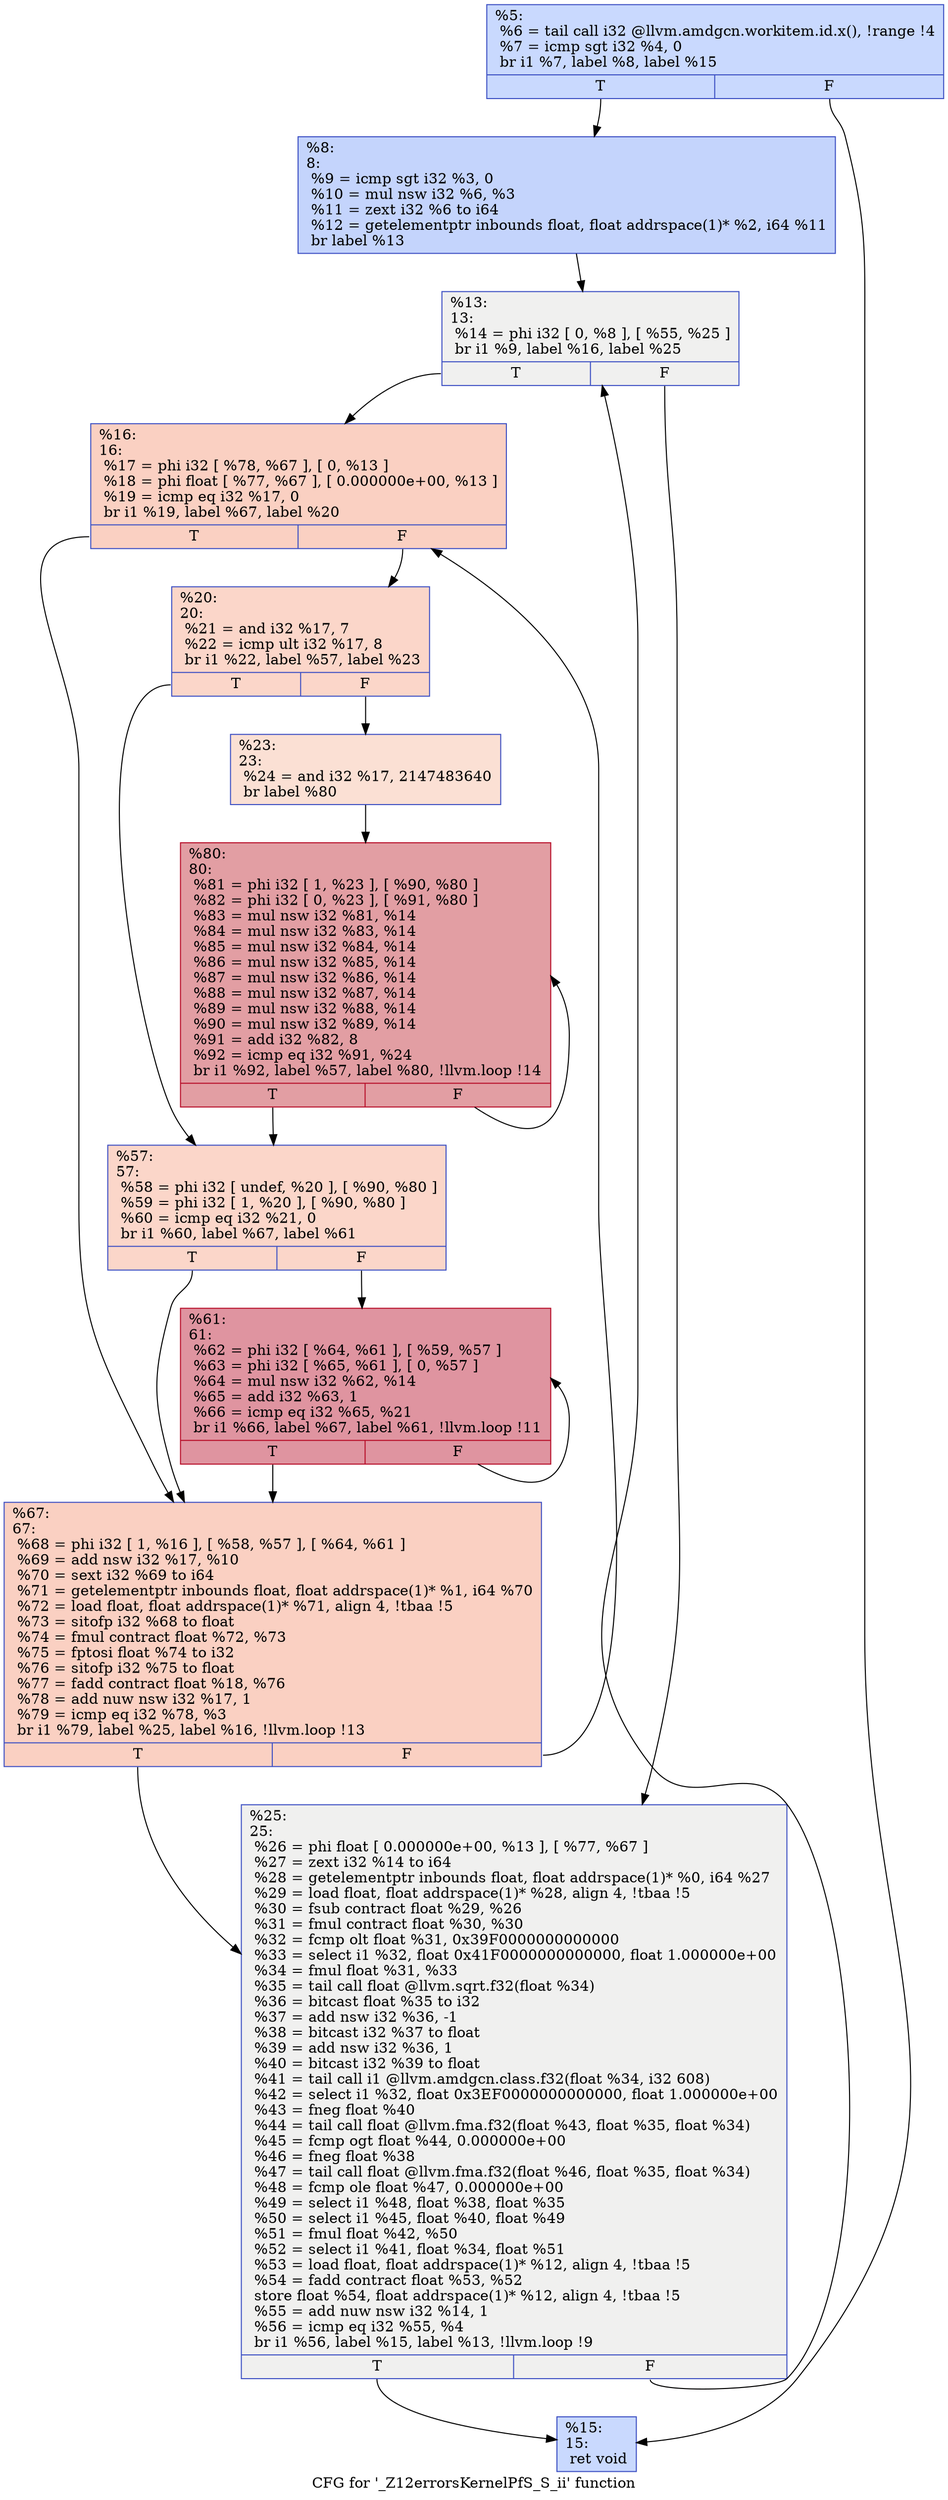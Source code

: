 digraph "CFG for '_Z12errorsKernelPfS_S_ii' function" {
	label="CFG for '_Z12errorsKernelPfS_S_ii' function";

	Node0x5fe4e80 [shape=record,color="#3d50c3ff", style=filled, fillcolor="#85a8fc70",label="{%5:\l  %6 = tail call i32 @llvm.amdgcn.workitem.id.x(), !range !4\l  %7 = icmp sgt i32 %4, 0\l  br i1 %7, label %8, label %15\l|{<s0>T|<s1>F}}"];
	Node0x5fe4e80:s0 -> Node0x5fe6280;
	Node0x5fe4e80:s1 -> Node0x5fe6310;
	Node0x5fe6280 [shape=record,color="#3d50c3ff", style=filled, fillcolor="#7a9df870",label="{%8:\l8:                                                \l  %9 = icmp sgt i32 %3, 0\l  %10 = mul nsw i32 %6, %3\l  %11 = zext i32 %6 to i64\l  %12 = getelementptr inbounds float, float addrspace(1)* %2, i64 %11\l  br label %13\l}"];
	Node0x5fe6280 -> Node0x5fe4100;
	Node0x5fe4100 [shape=record,color="#3d50c3ff", style=filled, fillcolor="#dedcdb70",label="{%13:\l13:                                               \l  %14 = phi i32 [ 0, %8 ], [ %55, %25 ]\l  br i1 %9, label %16, label %25\l|{<s0>T|<s1>F}}"];
	Node0x5fe4100:s0 -> Node0x5fe68f0;
	Node0x5fe4100:s1 -> Node0x5fe67b0;
	Node0x5fe6310 [shape=record,color="#3d50c3ff", style=filled, fillcolor="#85a8fc70",label="{%15:\l15:                                               \l  ret void\l}"];
	Node0x5fe68f0 [shape=record,color="#3d50c3ff", style=filled, fillcolor="#f3947570",label="{%16:\l16:                                               \l  %17 = phi i32 [ %78, %67 ], [ 0, %13 ]\l  %18 = phi float [ %77, %67 ], [ 0.000000e+00, %13 ]\l  %19 = icmp eq i32 %17, 0\l  br i1 %19, label %67, label %20\l|{<s0>T|<s1>F}}"];
	Node0x5fe68f0:s0 -> Node0x5fe6480;
	Node0x5fe68f0:s1 -> Node0x5fe7840;
	Node0x5fe7840 [shape=record,color="#3d50c3ff", style=filled, fillcolor="#f6a38570",label="{%20:\l20:                                               \l  %21 = and i32 %17, 7\l  %22 = icmp ult i32 %17, 8\l  br i1 %22, label %57, label %23\l|{<s0>T|<s1>F}}"];
	Node0x5fe7840:s0 -> Node0x5fe7b00;
	Node0x5fe7840:s1 -> Node0x5fe7b50;
	Node0x5fe7b50 [shape=record,color="#3d50c3ff", style=filled, fillcolor="#f7b99e70",label="{%23:\l23:                                               \l  %24 = and i32 %17, 2147483640\l  br label %80\l}"];
	Node0x5fe7b50 -> Node0x5fe7d50;
	Node0x5fe67b0 [shape=record,color="#3d50c3ff", style=filled, fillcolor="#dedcdb70",label="{%25:\l25:                                               \l  %26 = phi float [ 0.000000e+00, %13 ], [ %77, %67 ]\l  %27 = zext i32 %14 to i64\l  %28 = getelementptr inbounds float, float addrspace(1)* %0, i64 %27\l  %29 = load float, float addrspace(1)* %28, align 4, !tbaa !5\l  %30 = fsub contract float %29, %26\l  %31 = fmul contract float %30, %30\l  %32 = fcmp olt float %31, 0x39F0000000000000\l  %33 = select i1 %32, float 0x41F0000000000000, float 1.000000e+00\l  %34 = fmul float %31, %33\l  %35 = tail call float @llvm.sqrt.f32(float %34)\l  %36 = bitcast float %35 to i32\l  %37 = add nsw i32 %36, -1\l  %38 = bitcast i32 %37 to float\l  %39 = add nsw i32 %36, 1\l  %40 = bitcast i32 %39 to float\l  %41 = tail call i1 @llvm.amdgcn.class.f32(float %34, i32 608)\l  %42 = select i1 %32, float 0x3EF0000000000000, float 1.000000e+00\l  %43 = fneg float %40\l  %44 = tail call float @llvm.fma.f32(float %43, float %35, float %34)\l  %45 = fcmp ogt float %44, 0.000000e+00\l  %46 = fneg float %38\l  %47 = tail call float @llvm.fma.f32(float %46, float %35, float %34)\l  %48 = fcmp ole float %47, 0.000000e+00\l  %49 = select i1 %48, float %38, float %35\l  %50 = select i1 %45, float %40, float %49\l  %51 = fmul float %42, %50\l  %52 = select i1 %41, float %34, float %51\l  %53 = load float, float addrspace(1)* %12, align 4, !tbaa !5\l  %54 = fadd contract float %53, %52\l  store float %54, float addrspace(1)* %12, align 4, !tbaa !5\l  %55 = add nuw nsw i32 %14, 1\l  %56 = icmp eq i32 %55, %4\l  br i1 %56, label %15, label %13, !llvm.loop !9\l|{<s0>T|<s1>F}}"];
	Node0x5fe67b0:s0 -> Node0x5fe6310;
	Node0x5fe67b0:s1 -> Node0x5fe4100;
	Node0x5fe7b00 [shape=record,color="#3d50c3ff", style=filled, fillcolor="#f6a38570",label="{%57:\l57:                                               \l  %58 = phi i32 [ undef, %20 ], [ %90, %80 ]\l  %59 = phi i32 [ 1, %20 ], [ %90, %80 ]\l  %60 = icmp eq i32 %21, 0\l  br i1 %60, label %67, label %61\l|{<s0>T|<s1>F}}"];
	Node0x5fe7b00:s0 -> Node0x5fe6480;
	Node0x5fe7b00:s1 -> Node0x5fea720;
	Node0x5fea720 [shape=record,color="#b70d28ff", style=filled, fillcolor="#b70d2870",label="{%61:\l61:                                               \l  %62 = phi i32 [ %64, %61 ], [ %59, %57 ]\l  %63 = phi i32 [ %65, %61 ], [ 0, %57 ]\l  %64 = mul nsw i32 %62, %14\l  %65 = add i32 %63, 1\l  %66 = icmp eq i32 %65, %21\l  br i1 %66, label %67, label %61, !llvm.loop !11\l|{<s0>T|<s1>F}}"];
	Node0x5fea720:s0 -> Node0x5fe6480;
	Node0x5fea720:s1 -> Node0x5fea720;
	Node0x5fe6480 [shape=record,color="#3d50c3ff", style=filled, fillcolor="#f3947570",label="{%67:\l67:                                               \l  %68 = phi i32 [ 1, %16 ], [ %58, %57 ], [ %64, %61 ]\l  %69 = add nsw i32 %17, %10\l  %70 = sext i32 %69 to i64\l  %71 = getelementptr inbounds float, float addrspace(1)* %1, i64 %70\l  %72 = load float, float addrspace(1)* %71, align 4, !tbaa !5\l  %73 = sitofp i32 %68 to float\l  %74 = fmul contract float %72, %73\l  %75 = fptosi float %74 to i32\l  %76 = sitofp i32 %75 to float\l  %77 = fadd contract float %18, %76\l  %78 = add nuw nsw i32 %17, 1\l  %79 = icmp eq i32 %78, %3\l  br i1 %79, label %25, label %16, !llvm.loop !13\l|{<s0>T|<s1>F}}"];
	Node0x5fe6480:s0 -> Node0x5fe67b0;
	Node0x5fe6480:s1 -> Node0x5fe68f0;
	Node0x5fe7d50 [shape=record,color="#b70d28ff", style=filled, fillcolor="#be242e70",label="{%80:\l80:                                               \l  %81 = phi i32 [ 1, %23 ], [ %90, %80 ]\l  %82 = phi i32 [ 0, %23 ], [ %91, %80 ]\l  %83 = mul nsw i32 %81, %14\l  %84 = mul nsw i32 %83, %14\l  %85 = mul nsw i32 %84, %14\l  %86 = mul nsw i32 %85, %14\l  %87 = mul nsw i32 %86, %14\l  %88 = mul nsw i32 %87, %14\l  %89 = mul nsw i32 %88, %14\l  %90 = mul nsw i32 %89, %14\l  %91 = add i32 %82, 8\l  %92 = icmp eq i32 %91, %24\l  br i1 %92, label %57, label %80, !llvm.loop !14\l|{<s0>T|<s1>F}}"];
	Node0x5fe7d50:s0 -> Node0x5fe7b00;
	Node0x5fe7d50:s1 -> Node0x5fe7d50;
}

